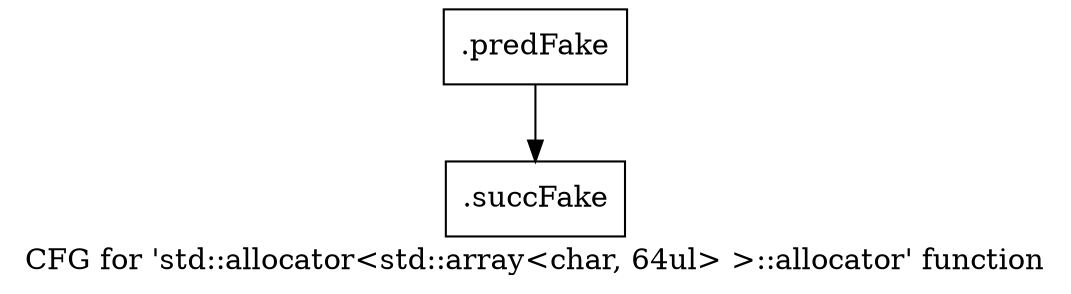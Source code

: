 digraph "CFG for 'std::allocator\<std::array\<char, 64ul\> \>::allocator' function" {
	label="CFG for 'std::allocator\<std::array\<char, 64ul\> \>::allocator' function";

	Node0x5c9fbf0 [shape=record,filename="",linenumber="",label="{.predFake}"];
	Node0x5c9fbf0 -> Node0x614e0d0[ callList="" memoryops="" filename="/mnt/xilinx/Vitis_HLS/2021.2/tps/lnx64/gcc-6.2.0/lib/gcc/x86_64-pc-linux-gnu/6.2.0/../../../../include/c++/6.2.0/bits/allocator.h" execusionnum="1"];
	Node0x614e0d0 [shape=record,filename="/mnt/xilinx/Vitis_HLS/2021.2/tps/lnx64/gcc-6.2.0/lib/gcc/x86_64-pc-linux-gnu/6.2.0/../../../../include/c++/6.2.0/bits/allocator.h",linenumber="118",label="{.succFake}"];
}
